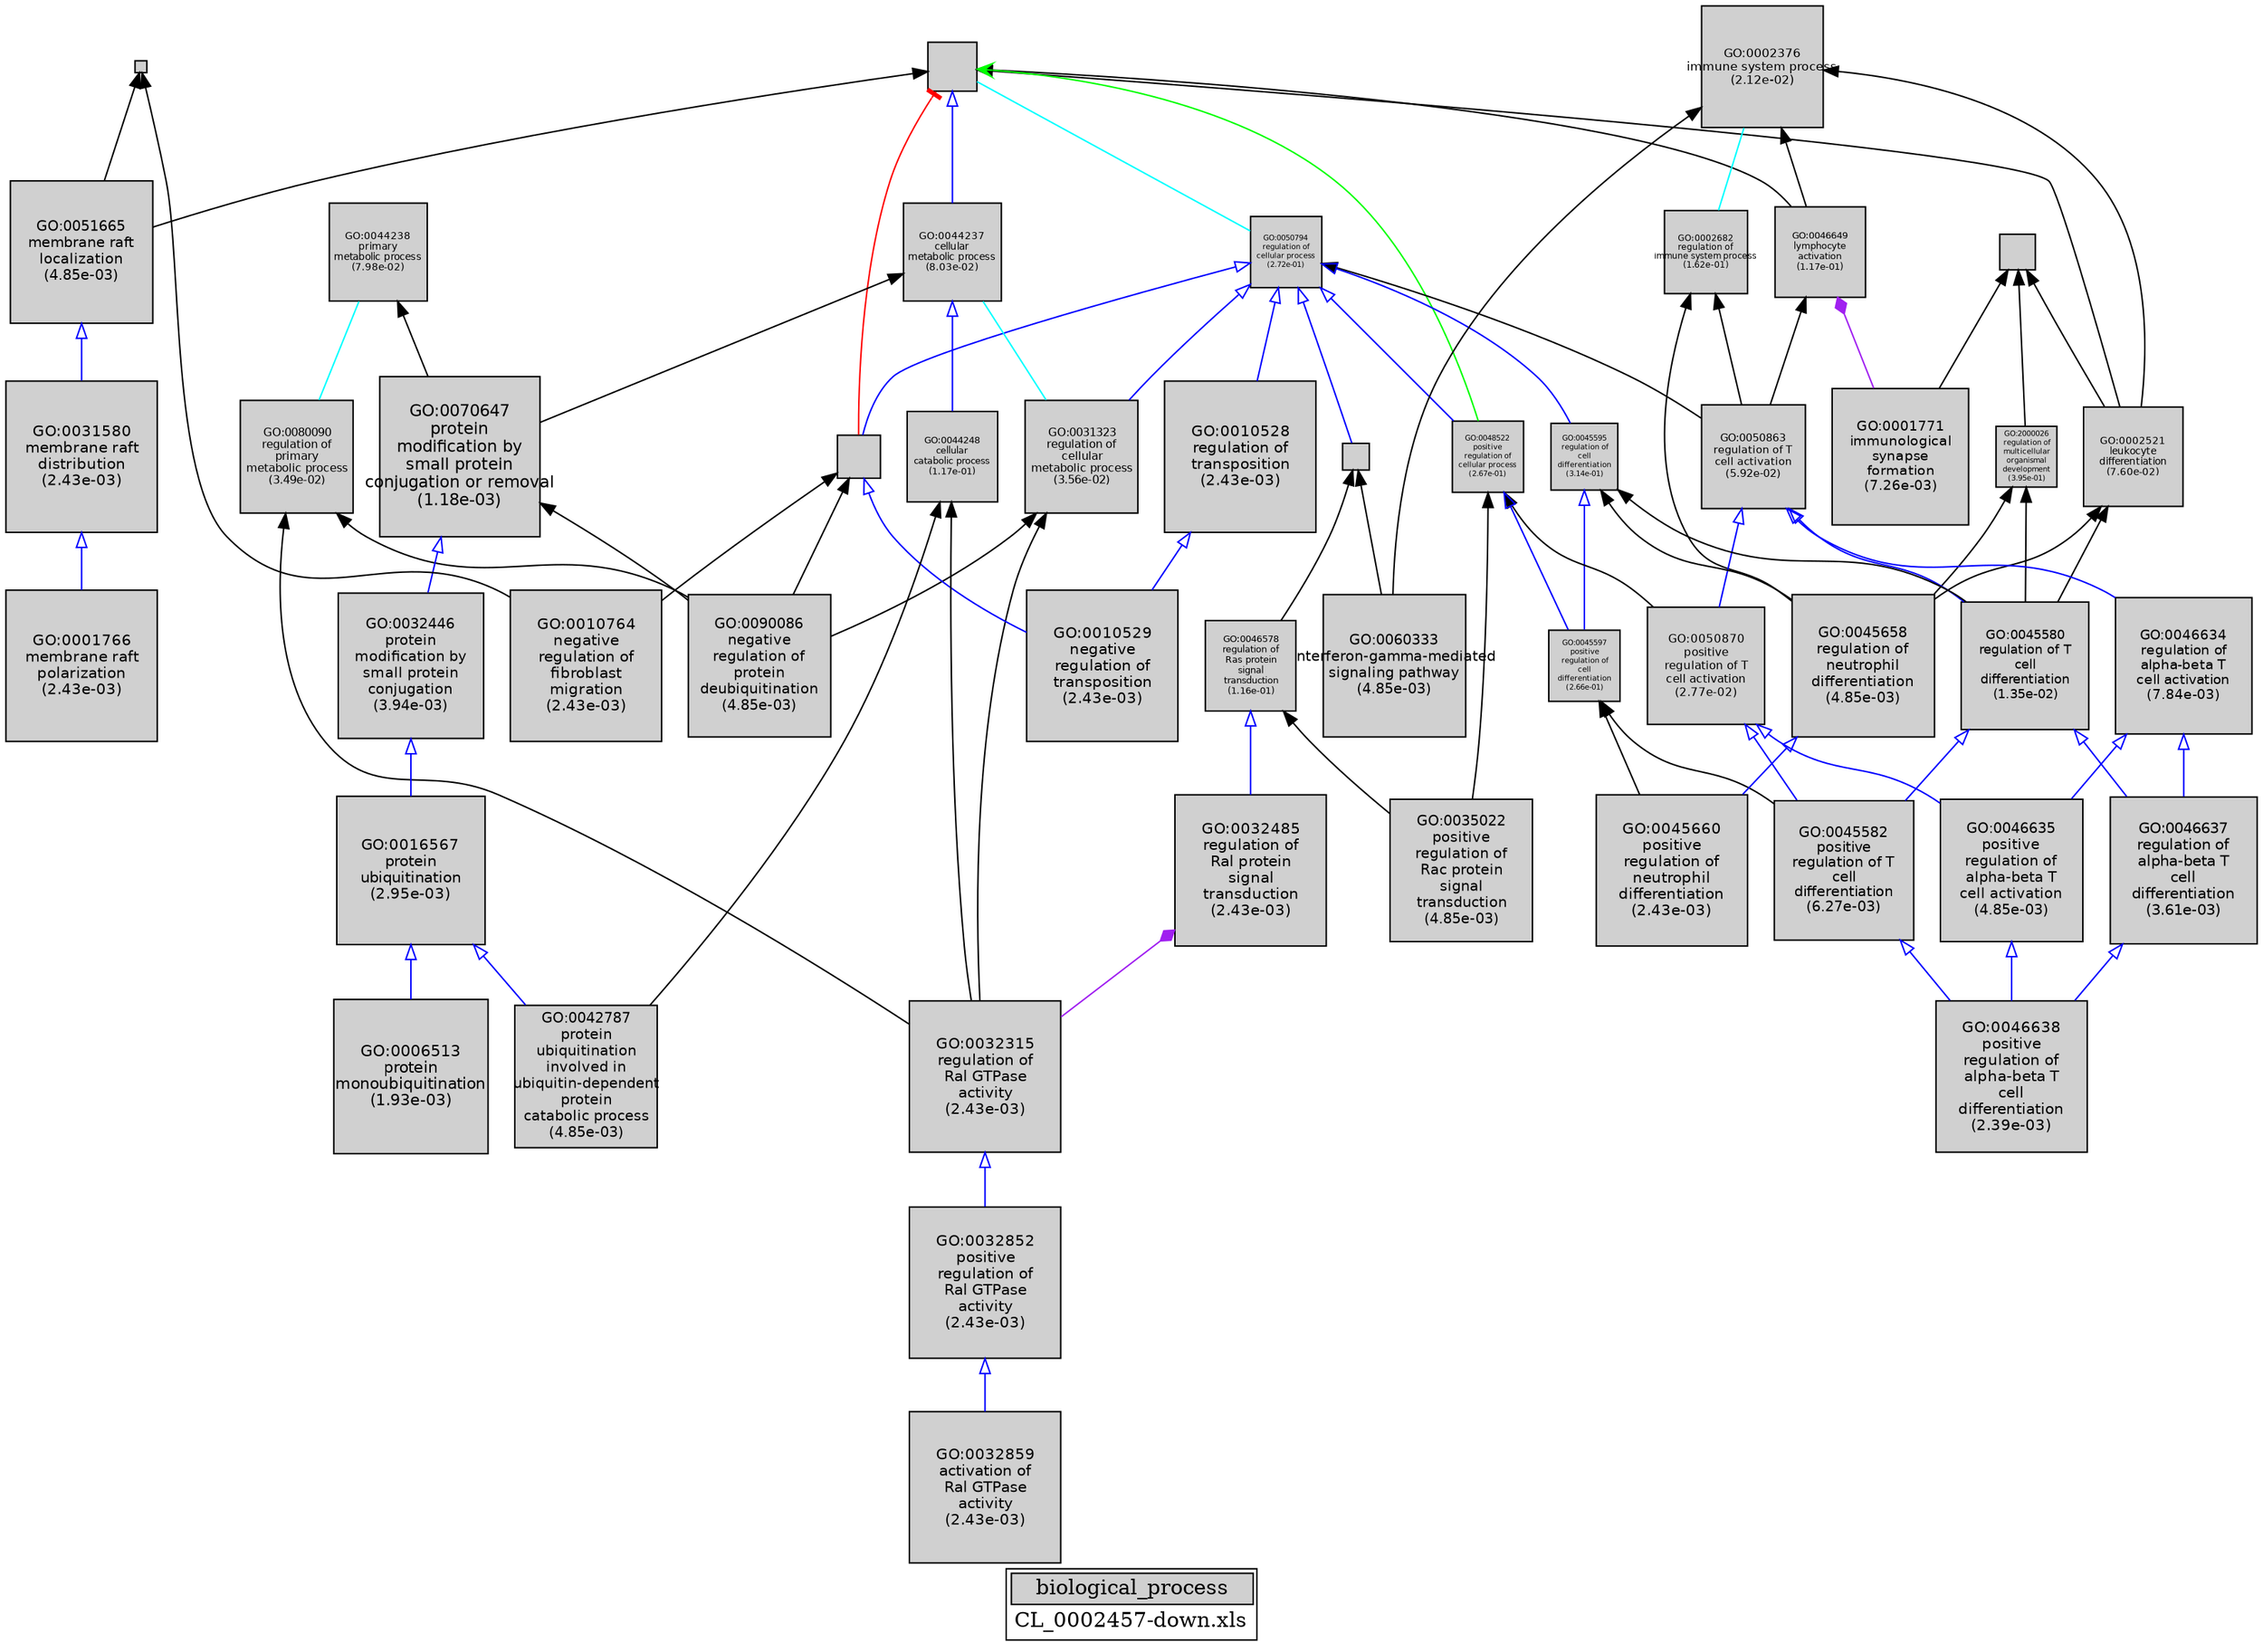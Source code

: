 digraph "biological_process" {
graph [ bgcolor = "#FFFFFF", label = <<TABLE COLOR="black" BGCOLOR="white"><TR><TD COLSPAN="2" BGCOLOR="#D0D0D0"><FONT COLOR="black">biological_process</FONT></TD></TR><TR><TD BORDER="0">CL_0002457-down.xls</TD></TR></TABLE>> ];
node [ fontname = "Helvetica" ];

subgraph "nodes" {

node [ style = "filled", fixedsize = "true", width = 1, shape = "box", fontsize = 9, fillcolor = "#D0D0D0", fontcolor = "black", color = "black" ];

"GO:0046635" [ URL = "#GO:0046635", label = <<TABLE BORDER="0"><TR><TD>GO:0046635<BR/>positive<BR/>regulation of<BR/>alpha-beta T<BR/>cell activation<BR/>(4.85e-03)</TD></TR></TABLE>>, width = 1.3338431639, shape = "box", fontsize = 9.60367078011, height = 1.3338431639 ];
"GO:0080090" [ URL = "#GO:0080090", label = <<TABLE BORDER="0"><TR><TD>GO:0080090<BR/>regulation of<BR/>primary<BR/>metabolic process<BR/>(3.49e-02)</TD></TR></TABLE>>, width = 1.06031420969, shape = "box", fontsize = 7.63426230979, height = 1.06031420969 ];
"GO:0010528" [ URL = "#GO:0010528", label = <<TABLE BORDER="0"><TR><TD>GO:0010528<BR/>regulation of<BR/>transposition<BR/>(2.43e-03)</TD></TR></TABLE>>, width = 1.4175620423, shape = "box", fontsize = 10.2064467045, height = 1.4175620423 ];
"GO:0031323" [ URL = "#GO:0031323", label = <<TABLE BORDER="0"><TR><TD>GO:0031323<BR/>regulation of<BR/>cellular<BR/>metabolic process<BR/>(3.56e-02)</TD></TR></TABLE>>, width = 1.05719465651, shape = "box", fontsize = 7.61180152685, height = 1.05719465651 ];
"GO:0046649" [ URL = "#GO:0046649", label = <<TABLE BORDER="0"><TR><TD>GO:0046649<BR/>lymphocyte<BR/>activation<BR/>(1.17e-01)</TD></TR></TABLE>>, width = 0.849672961061, shape = "box", fontsize = 6.11764531964, height = 0.849672961061 ];
"GO:0006513" [ URL = "#GO:0006513", label = <<TABLE BORDER="0"><TR><TD>GO:0006513<BR/>protein<BR/>monoubiquitination<BR/>(1.93e-03)</TD></TR></TABLE>>, width = 1.44389347591, shape = "box", fontsize = 10.3960330266, height = 1.44389347591 ];
"GO:0060333" [ URL = "#GO:0060333", label = <<TABLE BORDER="0"><TR><TD>GO:0060333<BR/>interferon-gamma-mediated<BR/>signaling pathway<BR/>(4.85e-03)</TD></TR></TABLE>>, width = 1.33405651932, shape = "box", fontsize = 9.60520693907, height = 1.33405651932 ];
"GO:0045580" [ URL = "#GO:0045580", label = <<TABLE BORDER="0"><TR><TD>GO:0045580<BR/>regulation of T<BR/>cell<BR/>differentiation<BR/>(1.35e-02)</TD></TR></TABLE>>, width = 1.19980056864, shape = "box", fontsize = 8.63856409423, height = 1.19980056864 ];
"GO:0002521" [ URL = "#GO:0002521", label = <<TABLE BORDER="0"><TR><TD>GO:0002521<BR/>leukocyte<BR/>differentiation<BR/>(7.60e-02)</TD></TR></TABLE>>, width = 0.930456092993, shape = "box", fontsize = 6.69928386955, height = 0.930456092993 ];
"GO:0046637" [ URL = "#GO:0046637", label = <<TABLE BORDER="0"><TR><TD>GO:0046637<BR/>regulation of<BR/>alpha-beta T<BR/>cell<BR/>differentiation<BR/>(3.61e-03)</TD></TR></TABLE>>, width = 1.37010872456, shape = "box", fontsize = 9.86478281684, height = 1.37010872456 ];
"GO:0051665" [ URL = "#GO:0051665", label = <<TABLE BORDER="0"><TR><TD>GO:0051665<BR/>membrane raft<BR/>localization<BR/>(4.85e-03)</TD></TR></TABLE>>, width = 1.33405651932, shape = "box", fontsize = 9.60520693907, height = 1.33405651932 ];
"GO:0035022" [ URL = "#GO:0035022", label = <<TABLE BORDER="0"><TR><TD>GO:0035022<BR/>positive<BR/>regulation of<BR/>Rac protein<BR/>signal<BR/>transduction<BR/>(4.85e-03)</TD></TR></TABLE>>, width = 1.33405651932, shape = "box", fontsize = 9.60520693907, height = 1.33405651932 ];
"GO:0001771" [ URL = "#GO:0001771", label = <<TABLE BORDER="0"><TR><TD>GO:0001771<BR/>immunological<BR/>synapse<BR/>formation<BR/>(7.26e-03)</TD></TR></TABLE>>, width = 1.28275459391, shape = "box", fontsize = 9.23583307614, height = 1.28275459391 ];
"GO:0048523" [ URL = "#GO:0048523", label = "", width = 0.40244335108, shape = "box", height = 0.40244335108 ];
"GO:0042787" [ URL = "#GO:0042787", label = <<TABLE BORDER="0"><TR><TD>GO:0042787<BR/>protein<BR/>ubiquitination<BR/>involved in<BR/>ubiquitin-dependent<BR/>protein<BR/>catabolic process<BR/>(4.85e-03)</TD></TR></TABLE>>, width = 1.3338431639, shape = "box", fontsize = 9.60367078011, height = 1.3338431639 ];
"GO:0009987" [ URL = "#GO:0009987", label = "", width = 0.463526474036, shape = "box", height = 0.463526474036 ];
"GO:0016567" [ URL = "#GO:0016567", label = <<TABLE BORDER="0"><TR><TD>GO:0016567<BR/>protein<BR/>ubiquitination<BR/>(2.95e-03)</TD></TR></TABLE>>, width = 1.39457489153, shape = "box", fontsize = 10.040939219, height = 1.39457489153 ];
"GO:0044248" [ URL = "#GO:0044248", label = <<TABLE BORDER="0"><TR><TD>GO:0044248<BR/>cellular<BR/>catabolic process<BR/>(1.17e-01)</TD></TR></TABLE>>, width = 0.850696751091, shape = "box", fontsize = 6.12501660786, height = 0.850696751091 ];
"GO:0050870" [ URL = "#GO:0050870", label = <<TABLE BORDER="0"><TR><TD>GO:0050870<BR/>positive<BR/>regulation of T<BR/>cell activation<BR/>(2.77e-02)</TD></TR></TABLE>>, width = 1.09597542539, shape = "box", fontsize = 7.89102306281, height = 1.09597542539 ];
"GO:0002682" [ URL = "#GO:0002682", label = <<TABLE BORDER="0"><TR><TD>GO:0002682<BR/>regulation of<BR/>immune system process<BR/>(1.62e-01)</TD></TR></TABLE>>, width = 0.783619377193, shape = "box", fontsize = 5.64205951579, height = 0.783619377193 ];
"GO:0007165" [ URL = "#GO:0007165", label = "", width = 0.24425643664, shape = "box", height = 0.24425643664 ];
"GO:0044238" [ URL = "#GO:0044238", label = <<TABLE BORDER="0"><TR><TD>GO:0044238<BR/>primary<BR/>metabolic process<BR/>(7.98e-02)</TD></TR></TABLE>>, width = 0.921605772398, shape = "box", fontsize = 6.63556156127, height = 0.921605772398 ];
"GO:0046634" [ URL = "#GO:0046634", label = <<TABLE BORDER="0"><TR><TD>GO:0046634<BR/>regulation of<BR/>alpha-beta T<BR/>cell activation<BR/>(7.84e-03)</TD></TR></TABLE>>, width = 1.27279481744, shape = "box", fontsize = 9.16412268555, height = 1.27279481744 ];
"GO:0031580" [ URL = "#GO:0031580", label = <<TABLE BORDER="0"><TR><TD>GO:0031580<BR/>membrane raft<BR/>distribution<BR/>(2.43e-03)</TD></TR></TABLE>>, width = 1.4175620423, shape = "box", fontsize = 10.2064467045, height = 1.4175620423 ];
"GO:0032501" [ URL = "#GO:0032501", label = "", width = 0.337062145314, shape = "box", height = 0.337062145314 ];
"GO:2000026" [ URL = "#GO:2000026", label = <<TABLE BORDER="0"><TR><TD>GO:2000026<BR/>regulation of<BR/>multicellular<BR/>organismal<BR/>development<BR/>(3.95e-01)</TD></TR></TABLE>>, width = 0.564613372402, shape = "box", fontsize = 5.0, height = 0.564613372402 ];
"GO:0050863" [ URL = "#GO:0050863", label = <<TABLE BORDER="0"><TR><TD>GO:0050863<BR/>regulation of T<BR/>cell activation<BR/>(5.92e-02)</TD></TR></TABLE>>, width = 0.973869038321, shape = "box", fontsize = 7.01185707591, height = 0.973869038321 ];
"GO:0045595" [ URL = "#GO:0045595", label = <<TABLE BORDER="0"><TR><TD>GO:0045595<BR/>regulation of<BR/>cell<BR/>differentiation<BR/>(3.14e-01)</TD></TR></TABLE>>, width = 0.628026967378, shape = "box", fontsize = 5.0, height = 0.628026967378 ];
"GO:0045597" [ URL = "#GO:0045597", label = <<TABLE BORDER="0"><TR><TD>GO:0045597<BR/>positive<BR/>regulation of<BR/>cell<BR/>differentiation<BR/>(2.66e-01)</TD></TR></TABLE>>, width = 0.670747976409, shape = "box", fontsize = 5.0, height = 0.670747976409 ];
"GO:0032485" [ URL = "#GO:0032485", label = <<TABLE BORDER="0"><TR><TD>GO:0032485<BR/>regulation of<BR/>Ral protein<BR/>signal<BR/>transduction<BR/>(2.43e-03)</TD></TR></TABLE>>, width = 1.4175620423, shape = "box", fontsize = 10.2064467045, height = 1.4175620423 ];
"GO:0032315" [ URL = "#GO:0032315", label = <<TABLE BORDER="0"><TR><TD>GO:0032315<BR/>regulation of<BR/>Ral GTPase<BR/>activity<BR/>(2.43e-03)</TD></TR></TABLE>>, width = 1.4175620423, shape = "box", fontsize = 10.2064467045, height = 1.4175620423 ];
"GO:0070647" [ URL = "#GO:0070647", label = <<TABLE BORDER="0"><TR><TD>GO:0070647<BR/>protein<BR/>modification by<BR/>small protein<BR/>conjugation or removal<BR/>(1.18e-03)</TD></TR></TABLE>>, width = 1.5, shape = "box", fontsize = 10.8, height = 1.5 ];
"GO:0051179" [ URL = "#GO:0051179", label = "", width = 0.115786492566, shape = "box", height = 0.115786492566 ];
"GO:0090086" [ URL = "#GO:0090086", label = <<TABLE BORDER="0"><TR><TD>GO:0090086<BR/>negative<BR/>regulation of<BR/>protein<BR/>deubiquitination<BR/>(4.85e-03)</TD></TR></TABLE>>, width = 1.33405651932, shape = "box", fontsize = 9.60520693907, height = 1.33405651932 ];
"GO:0010764" [ URL = "#GO:0010764", label = <<TABLE BORDER="0"><TR><TD>GO:0010764<BR/>negative<BR/>regulation of<BR/>fibroblast<BR/>migration<BR/>(2.43e-03)</TD></TR></TABLE>>, width = 1.4175620423, shape = "box", fontsize = 10.2064467045, height = 1.4175620423 ];
"GO:0050794" [ URL = "#GO:0050794", label = <<TABLE BORDER="0"><TR><TD>GO:0050794<BR/>regulation of<BR/>cellular process<BR/>(2.72e-01)</TD></TR></TABLE>>, width = 0.665515996128, shape = "box", fontsize = 5.0, height = 0.665515996128 ];
"GO:0044237" [ URL = "#GO:0044237", label = <<TABLE BORDER="0"><TR><TD>GO:0044237<BR/>cellular<BR/>metabolic process<BR/>(8.03e-02)</TD></TR></TABLE>>, width = 0.920493337527, shape = "box", fontsize = 6.6275520302, height = 0.920493337527 ];
"GO:0002376" [ URL = "#GO:0002376", label = <<TABLE BORDER="0"><TR><TD>GO:0002376<BR/>immune system process<BR/>(2.12e-02)</TD></TR></TABLE>>, width = 1.13558131366, shape = "box", fontsize = 8.17618545838, height = 1.13558131366 ];
"GO:0045658" [ URL = "#GO:0045658", label = <<TABLE BORDER="0"><TR><TD>GO:0045658<BR/>regulation of<BR/>neutrophil<BR/>differentiation<BR/>(4.85e-03)</TD></TR></TABLE>>, width = 1.33405651932, shape = "box", fontsize = 9.60520693907, height = 1.33405651932 ];
"GO:0010529" [ URL = "#GO:0010529", label = <<TABLE BORDER="0"><TR><TD>GO:0010529<BR/>negative<BR/>regulation of<BR/>transposition<BR/>(2.43e-03)</TD></TR></TABLE>>, width = 1.4175620423, shape = "box", fontsize = 10.2064467045, height = 1.4175620423 ];
"GO:0048522" [ URL = "#GO:0048522", label = <<TABLE BORDER="0"><TR><TD>GO:0048522<BR/>positive<BR/>regulation of<BR/>cellular process<BR/>(2.67e-01)</TD></TR></TABLE>>, width = 0.669874367254, shape = "box", fontsize = 5.0, height = 0.669874367254 ];
"GO:0032852" [ URL = "#GO:0032852", label = <<TABLE BORDER="0"><TR><TD>GO:0032852<BR/>positive<BR/>regulation of<BR/>Ral GTPase<BR/>activity<BR/>(2.43e-03)</TD></TR></TABLE>>, width = 1.4175620423, shape = "box", fontsize = 10.2064467045, height = 1.4175620423 ];
"GO:0045660" [ URL = "#GO:0045660", label = <<TABLE BORDER="0"><TR><TD>GO:0045660<BR/>positive<BR/>regulation of<BR/>neutrophil<BR/>differentiation<BR/>(2.43e-03)</TD></TR></TABLE>>, width = 1.4175620423, shape = "box", fontsize = 10.2064467045, height = 1.4175620423 ];
"GO:0045582" [ URL = "#GO:0045582", label = <<TABLE BORDER="0"><TR><TD>GO:0045582<BR/>positive<BR/>regulation of T<BR/>cell<BR/>differentiation<BR/>(6.27e-03)</TD></TR></TABLE>>, width = 1.30171059157, shape = "box", fontsize = 9.3723162593, height = 1.30171059157 ];
"GO:0032859" [ URL = "#GO:0032859", label = <<TABLE BORDER="0"><TR><TD>GO:0032859<BR/>activation of<BR/>Ral GTPase<BR/>activity<BR/>(2.43e-03)</TD></TR></TABLE>>, width = 1.4175620423, shape = "box", fontsize = 10.2064467045, height = 1.4175620423 ];
"GO:0032446" [ URL = "#GO:0032446", label = <<TABLE BORDER="0"><TR><TD>GO:0032446<BR/>protein<BR/>modification by<BR/>small protein<BR/>conjugation<BR/>(3.94e-03)</TD></TR></TABLE>>, width = 1.35949342458, shape = "box", fontsize = 9.78835265699, height = 1.35949342458 ];
"GO:0046578" [ URL = "#GO:0046578", label = <<TABLE BORDER="0"><TR><TD>GO:0046578<BR/>regulation of<BR/>Ras protein<BR/>signal<BR/>transduction<BR/>(1.16e-01)</TD></TR></TABLE>>, width = 0.852329664103, shape = "box", fontsize = 6.13677358154, height = 0.852329664103 ];
"GO:0046638" [ URL = "#GO:0046638", label = <<TABLE BORDER="0"><TR><TD>GO:0046638<BR/>positive<BR/>regulation of<BR/>alpha-beta T<BR/>cell<BR/>differentiation<BR/>(2.39e-03)</TD></TR></TABLE>>, width = 1.41954179832, shape = "box", fontsize = 10.2207009479, height = 1.41954179832 ];
"GO:0001766" [ URL = "#GO:0001766", label = <<TABLE BORDER="0"><TR><TD>GO:0001766<BR/>membrane raft<BR/>polarization<BR/>(2.43e-03)</TD></TR></TABLE>>, width = 1.4175620423, shape = "box", fontsize = 10.2064467045, height = 1.4175620423 ];
}
subgraph "edges" {


edge [ dir = "back", weight = 1 ];
subgraph "regulates" {


edge [ color = "cyan", arrowtail = "none" ];
subgraph "positive" {


edge [ color = "green", arrowtail = "vee" ];
"GO:0009987" -> "GO:0048522";
}
subgraph "negative" {


edge [ color = "red", arrowtail = "tee" ];
"GO:0009987" -> "GO:0048523";
}
"GO:0044238" -> "GO:0080090";
"GO:0044237" -> "GO:0031323";
"GO:0002376" -> "GO:0002682";
"GO:0009987" -> "GO:0050794";
}
subgraph "part_of" {


edge [ color = "purple", arrowtail = "diamond", weight = 2.5 ];
"GO:0046649" -> "GO:0001771";
"GO:0032485" -> "GO:0032315";
}
subgraph "is_a" {


edge [ color = "blue", arrowtail = "empty", weight = 5.0 ];
"GO:0045580" -> "GO:0045582";
"GO:0010528" -> "GO:0010529";
"GO:0044237" -> "GO:0044248";
"GO:0050794" -> "GO:0031323";
"GO:0051665" -> "GO:0031580";
"GO:0050794" -> "GO:0007165";
"GO:0050794" -> "GO:0010528";
"GO:0050794" -> "GO:0045595";
"GO:0050870" -> "GO:0045582";
"GO:0045658" -> "GO:0045660";
"GO:0048522" -> "GO:0045597";
"GO:0050870" -> "GO:0046635";
"GO:0045580" -> "GO:0046637";
"GO:0050794" -> "GO:0048522";
"GO:0046635" -> "GO:0046638";
"GO:0046578" -> "GO:0032485";
"GO:0046634" -> "GO:0046635";
"GO:0031580" -> "GO:0001766";
"GO:0050863" -> "GO:0046634";
"GO:0032446" -> "GO:0016567";
"GO:0050863" -> "GO:0045580";
"GO:0009987" -> "GO:0044237";
"GO:0045595" -> "GO:0045597";
"GO:0016567" -> "GO:0042787";
"GO:0048523" -> "GO:0010529";
"GO:0032852" -> "GO:0032859";
"GO:0045582" -> "GO:0046638";
"GO:0046634" -> "GO:0046637";
"GO:0046637" -> "GO:0046638";
"GO:0016567" -> "GO:0006513";
"GO:0070647" -> "GO:0032446";
"GO:0050863" -> "GO:0050870";
"GO:0032315" -> "GO:0032852";
"GO:0050794" -> "GO:0048523";
}
"GO:0048523" -> "GO:0010764";
"GO:0002521" -> "GO:0045580";
"GO:0080090" -> "GO:0090086";
"GO:0002376" -> "GO:0046649";
"GO:0002682" -> "GO:0050863";
"GO:0009987" -> "GO:0051665";
"GO:0045597" -> "GO:0045582";
"GO:0048523" -> "GO:0090086";
"GO:0002682" -> "GO:0045658";
"GO:0044238" -> "GO:0070647";
"GO:0045597" -> "GO:0045660";
"GO:0032501" -> "GO:0002521";
"GO:0031323" -> "GO:0032315";
"GO:0002376" -> "GO:0002521";
"GO:0009987" -> "GO:0046649";
"GO:2000026" -> "GO:0045658";
"GO:0070647" -> "GO:0090086";
"GO:0080090" -> "GO:0032315";
"GO:0009987" -> "GO:0002521";
"GO:0046649" -> "GO:0050863";
"GO:0048522" -> "GO:0050870";
"GO:0050794" -> "GO:0050863";
"GO:0045595" -> "GO:0045658";
"GO:0051179" -> "GO:0010764";
"GO:0002376" -> "GO:0060333";
"GO:0032501" -> "GO:0001771";
"GO:0002521" -> "GO:0045658";
"GO:0044237" -> "GO:0070647";
"GO:0048522" -> "GO:0035022";
"GO:0032501" -> "GO:2000026";
"GO:0045595" -> "GO:0045580";
"GO:2000026" -> "GO:0045580";
"GO:0044248" -> "GO:0032315";
"GO:0007165" -> "GO:0060333";
"GO:0007165" -> "GO:0046578";
"GO:0031323" -> "GO:0090086";
"GO:0044248" -> "GO:0042787";
"GO:0051179" -> "GO:0051665";
"GO:0046578" -> "GO:0035022";
}
}
